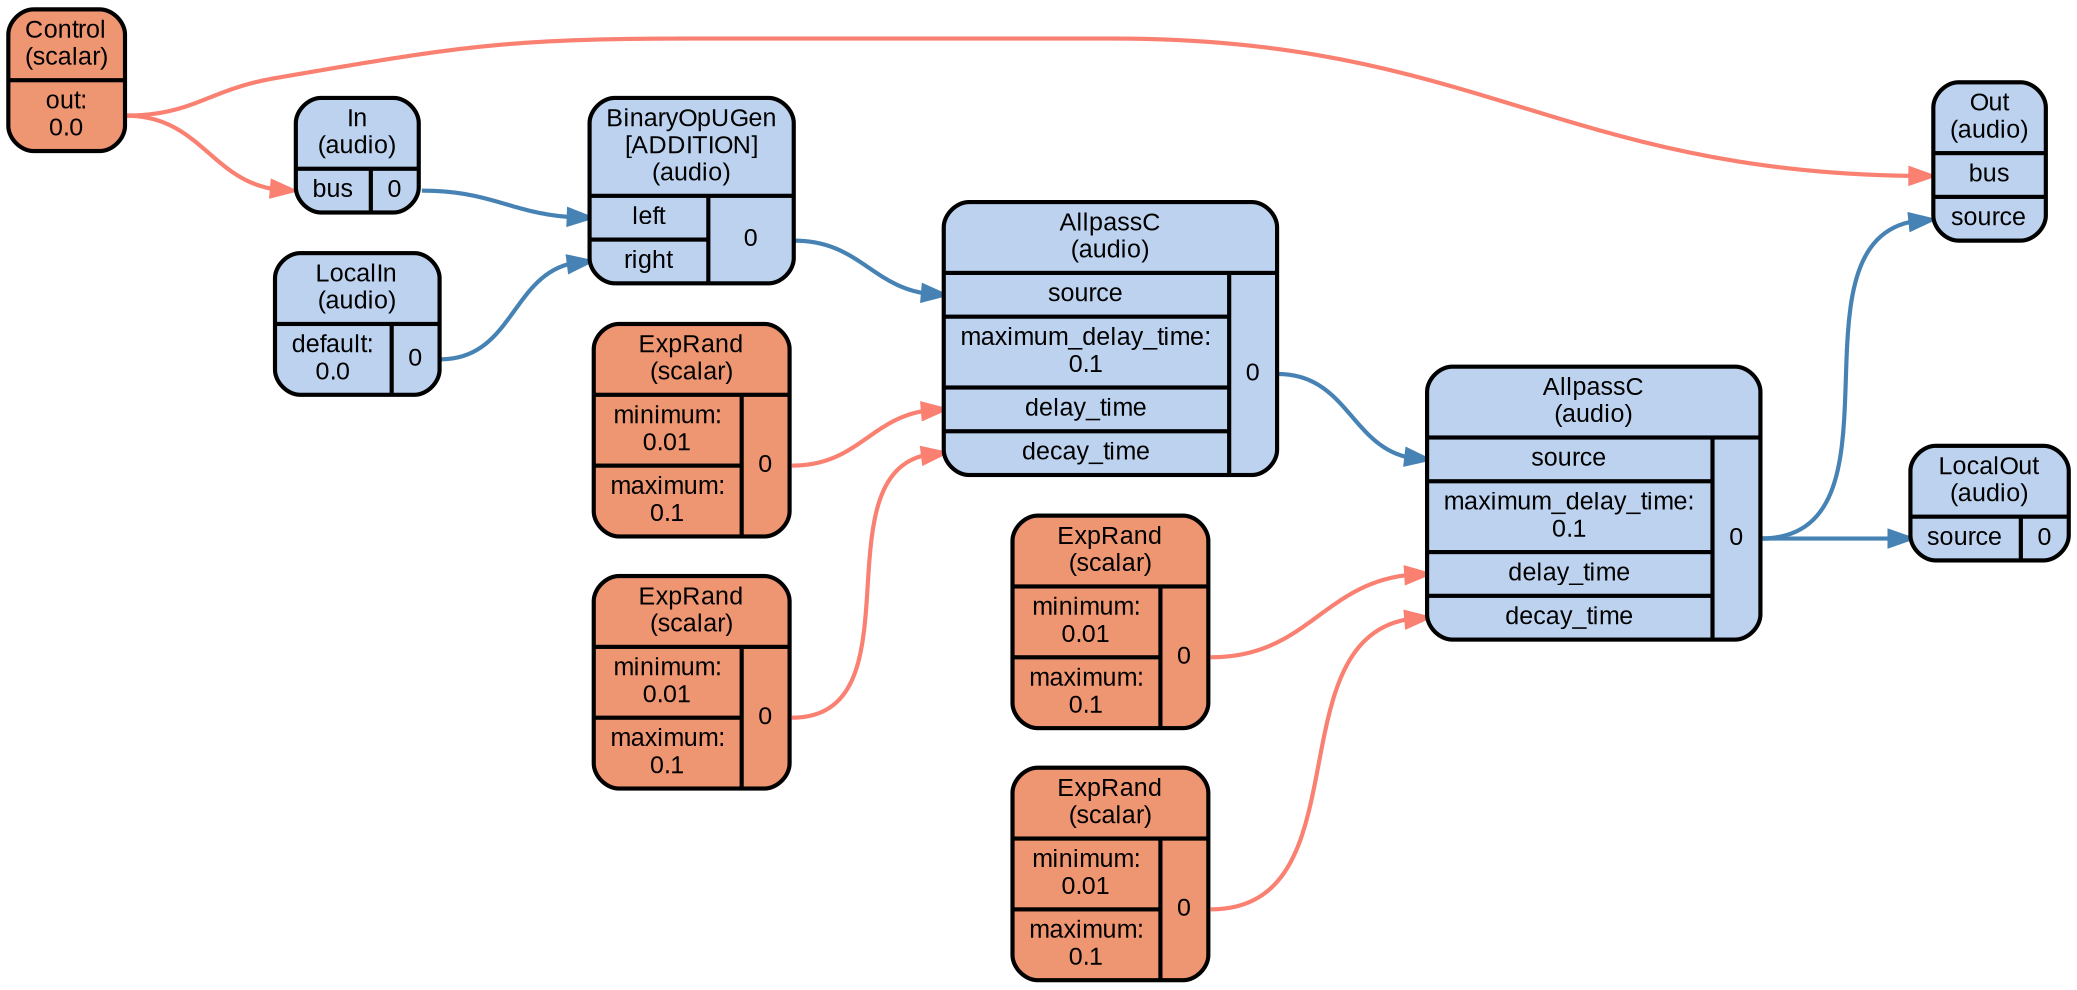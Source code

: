 digraph synthdef_6bbbeac53a3cf6df96ca1afd9af3fa95 {
    graph [bgcolor=transparent,
        color=lightslategrey,
        dpi=72,
        fontname=Arial,
        outputorder=edgesfirst,
        overlap=prism,
        penwidth=2,
        rankdir=LR,
        ranksep=1,
        splines=spline,
        style="dotted, rounded"];
    node [fontname=Arial,
        fontsize=12,
        penwidth=2,
        shape=Mrecord,
        style="filled, rounded"];
    edge [penwidth=2];
    ugen_0 [fillcolor=lightsalmon2,
        label="<f_0> Control\n(scalar) | { { <f_1_0_0> out:\n0.0 } }"];
    ugen_1 [fillcolor=lightsteelblue2,
        label="<f_0> In\n(audio) | { { <f_1_0_0> bus } | { <f_1_1_0> 0 } }"];
    ugen_10 [fillcolor=lightsteelblue2,
        label="<f_0> Out\n(audio) | { { <f_1_0_0> bus | <f_1_0_1> source } }"];
    ugen_11 [fillcolor=lightsteelblue2,
        label="<f_0> LocalOut\n(audio) | { { <f_1_0_0> source } | { <f_1_1_0> 0 } }"];
    ugen_2 [fillcolor=lightsteelblue2,
        label="<f_0> LocalIn\n(audio) | { { <f_1_0_0> default:\n0.0 } | { <f_1_1_0> 0 } }"];
    ugen_3 [fillcolor=lightsteelblue2,
        label="<f_0> BinaryOpUGen\n[ADDITION]\n(audio) | { { <f_1_0_0> left | <f_1_0_1> right } | { <f_1_1_0> 0 } }"];
    ugen_4 [fillcolor=lightsalmon2,
        label="<f_0> ExpRand\n(scalar) | { { <f_1_0_0> minimum:\n0.01 | <f_1_0_1> maximum:\n0.1 } | { <f_1_1_0> 0 } }"];
    ugen_5 [fillcolor=lightsalmon2,
        label="<f_0> ExpRand\n(scalar) | { { <f_1_0_0> minimum:\n0.01 | <f_1_0_1> maximum:\n0.1 } | { <f_1_1_0> 0 } }"];
    ugen_6 [fillcolor=lightsteelblue2,
        label="<f_0> AllpassC\n(audio) | { { <f_1_0_0> source | <f_1_0_1> maximum_delay_time:\n0.1 | <f_1_0_2> delay_time | <f_1_0_3> decay_time } | { <f_1_1_0> 0 } }"];
    ugen_7 [fillcolor=lightsalmon2,
        label="<f_0> ExpRand\n(scalar) | { { <f_1_0_0> minimum:\n0.01 | <f_1_0_1> maximum:\n0.1 } | { <f_1_1_0> 0 } }"];
    ugen_8 [fillcolor=lightsalmon2,
        label="<f_0> ExpRand\n(scalar) | { { <f_1_0_0> minimum:\n0.01 | <f_1_0_1> maximum:\n0.1 } | { <f_1_1_0> 0 } }"];
    ugen_9 [fillcolor=lightsteelblue2,
        label="<f_0> AllpassC\n(audio) | { { <f_1_0_0> source | <f_1_0_1> maximum_delay_time:\n0.1 | <f_1_0_2> delay_time | <f_1_0_3> decay_time } | { <f_1_1_0> 0 } }"];
    ugen_0:f_1_0_0:e -> ugen_1:f_1_0_0:w [color=salmon];
    ugen_0:f_1_0_0:e -> ugen_10:f_1_0_0:w [color=salmon];
    ugen_1:f_1_1_0:e -> ugen_3:f_1_0_0:w [color=steelblue];
    ugen_2:f_1_1_0:e -> ugen_3:f_1_0_1:w [color=steelblue];
    ugen_3:f_1_1_0:e -> ugen_6:f_1_0_0:w [color=steelblue];
    ugen_4:f_1_1_0:e -> ugen_6:f_1_0_3:w [color=salmon];
    ugen_5:f_1_1_0:e -> ugen_6:f_1_0_2:w [color=salmon];
    ugen_6:f_1_1_0:e -> ugen_9:f_1_0_0:w [color=steelblue];
    ugen_7:f_1_1_0:e -> ugen_9:f_1_0_3:w [color=salmon];
    ugen_8:f_1_1_0:e -> ugen_9:f_1_0_2:w [color=salmon];
    ugen_9:f_1_1_0:e -> ugen_10:f_1_0_1:w [color=steelblue];
    ugen_9:f_1_1_0:e -> ugen_11:f_1_0_0:w [color=steelblue];
}